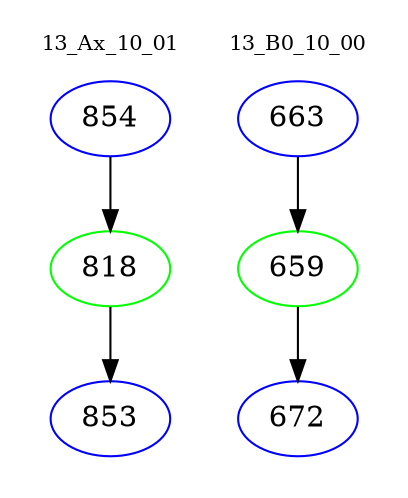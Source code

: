 digraph{
subgraph cluster_0 {
color = white
label = "13_Ax_10_01";
fontsize=10;
T0_854 [label="854", color="blue"]
T0_854 -> T0_818 [color="black"]
T0_818 [label="818", color="green"]
T0_818 -> T0_853 [color="black"]
T0_853 [label="853", color="blue"]
}
subgraph cluster_1 {
color = white
label = "13_B0_10_00";
fontsize=10;
T1_663 [label="663", color="blue"]
T1_663 -> T1_659 [color="black"]
T1_659 [label="659", color="green"]
T1_659 -> T1_672 [color="black"]
T1_672 [label="672", color="blue"]
}
}
